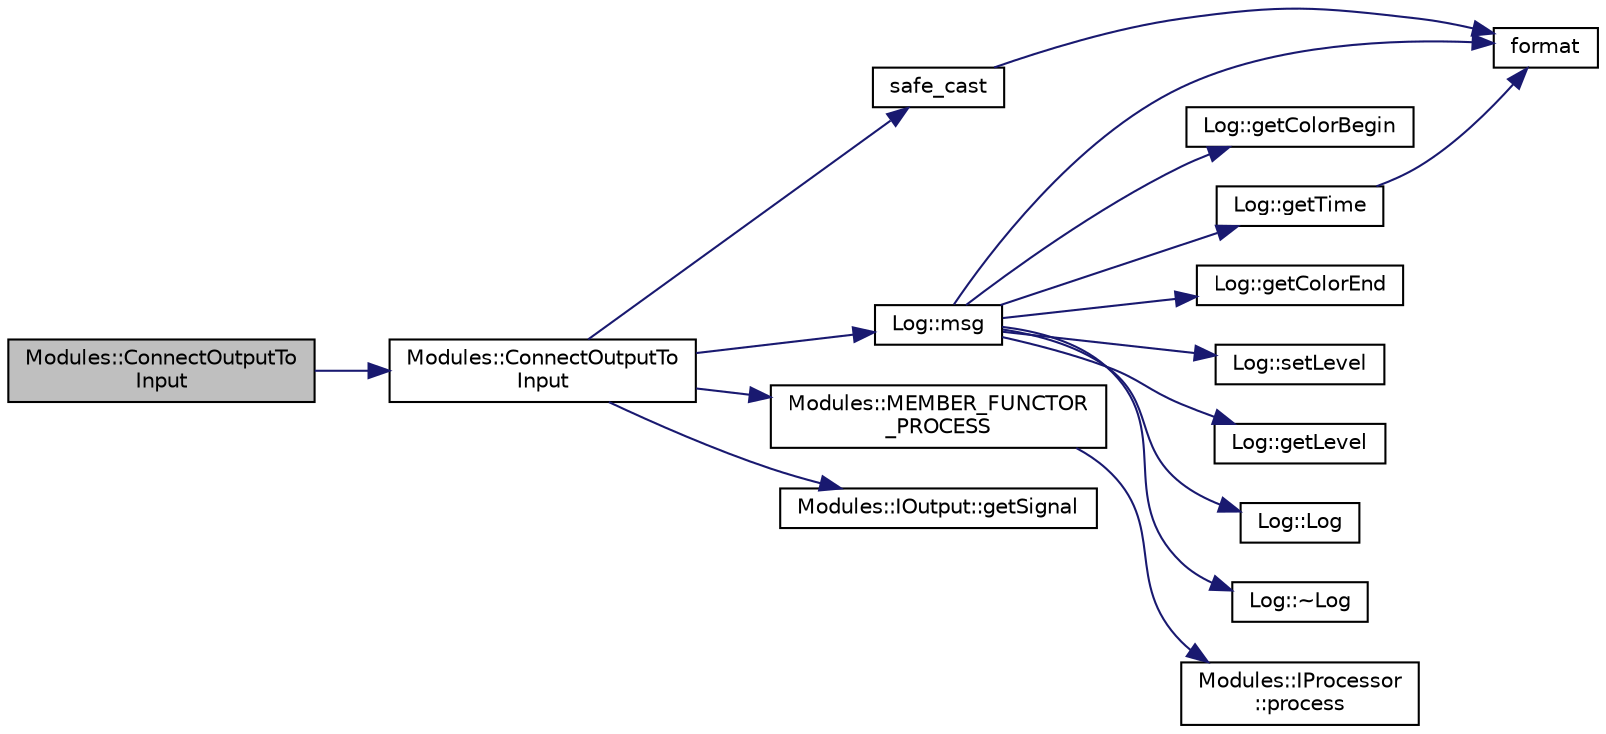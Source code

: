 digraph "Modules::ConnectOutputToInput"
{
 // INTERACTIVE_SVG=YES
  edge [fontname="Helvetica",fontsize="10",labelfontname="Helvetica",labelfontsize="10"];
  node [fontname="Helvetica",fontsize="10",shape=record];
  rankdir="LR";
  Node1 [label="Modules::ConnectOutputTo\lInput",height=0.2,width=0.4,color="black", fillcolor="grey75", style="filled", fontcolor="black"];
  Node1 -> Node2 [color="midnightblue",fontsize="10",style="solid",fontname="Helvetica"];
  Node2 [label="Modules::ConnectOutputTo\lInput",height=0.2,width=0.4,color="black", fillcolor="white", style="filled",URL="$namespace_modules.html#a38f082291cf893c9d56cf7402544632c"];
  Node2 -> Node3 [color="midnightblue",fontsize="10",style="solid",fontname="Helvetica"];
  Node3 [label="safe_cast",height=0.2,width=0.4,color="black", fillcolor="white", style="filled",URL="$tools_8hpp.html#ad0cd9d62cdc4d8ad0ad279bc6b8d5dc2"];
  Node3 -> Node4 [color="midnightblue",fontsize="10",style="solid",fontname="Helvetica"];
  Node4 [label="format",height=0.2,width=0.4,color="black", fillcolor="white", style="filled",URL="$format_8hpp.html#a3aca22086b5c6398b980286ac7dd89ad"];
  Node2 -> Node5 [color="midnightblue",fontsize="10",style="solid",fontname="Helvetica"];
  Node5 [label="Log::msg",height=0.2,width=0.4,color="black", fillcolor="white", style="filled",URL="$class_log.html#a84056ae8f88a105f7b5fa3770f2f15d8"];
  Node5 -> Node6 [color="midnightblue",fontsize="10",style="solid",fontname="Helvetica"];
  Node6 [label="Log::getColorBegin",height=0.2,width=0.4,color="black", fillcolor="white", style="filled",URL="$class_log.html#a00080fae9f969e7c3eff2f40c7211cb3"];
  Node5 -> Node7 [color="midnightblue",fontsize="10",style="solid",fontname="Helvetica"];
  Node7 [label="Log::getTime",height=0.2,width=0.4,color="black", fillcolor="white", style="filled",URL="$class_log.html#a1e8efa09c5b342ba1f9ba6d13811fa14"];
  Node7 -> Node4 [color="midnightblue",fontsize="10",style="solid",fontname="Helvetica"];
  Node5 -> Node4 [color="midnightblue",fontsize="10",style="solid",fontname="Helvetica"];
  Node5 -> Node8 [color="midnightblue",fontsize="10",style="solid",fontname="Helvetica"];
  Node8 [label="Log::getColorEnd",height=0.2,width=0.4,color="black", fillcolor="white", style="filled",URL="$class_log.html#a1a3e0507d4f5f0486dc7fa8d98954941"];
  Node5 -> Node9 [color="midnightblue",fontsize="10",style="solid",fontname="Helvetica"];
  Node9 [label="Log::setLevel",height=0.2,width=0.4,color="black", fillcolor="white", style="filled",URL="$class_log.html#a64a94fff24e5ed45a1d627d3709b6e52"];
  Node5 -> Node10 [color="midnightblue",fontsize="10",style="solid",fontname="Helvetica"];
  Node10 [label="Log::getLevel",height=0.2,width=0.4,color="black", fillcolor="white", style="filled",URL="$class_log.html#a8def54b27ed38887e1fd074c2ea18a82"];
  Node5 -> Node11 [color="midnightblue",fontsize="10",style="solid",fontname="Helvetica"];
  Node11 [label="Log::Log",height=0.2,width=0.4,color="black", fillcolor="white", style="filled",URL="$class_log.html#af6071a60aa52b6c1b511f99b4bc1b8fe"];
  Node5 -> Node12 [color="midnightblue",fontsize="10",style="solid",fontname="Helvetica"];
  Node12 [label="Log::~Log",height=0.2,width=0.4,color="black", fillcolor="white", style="filled",URL="$class_log.html#a0fbfda88fbee5027c89f6eb121059360"];
  Node2 -> Node13 [color="midnightblue",fontsize="10",style="solid",fontname="Helvetica"];
  Node13 [label="Modules::MEMBER_FUNCTOR\l_PROCESS",height=0.2,width=0.4,color="black", fillcolor="white", style="filled",URL="$namespace_modules.html#a1ef987b5b36ede32e890a38462b928c0"];
  Node13 -> Node14 [color="midnightblue",fontsize="10",style="solid",fontname="Helvetica"];
  Node14 [label="Modules::IProcessor\l::process",height=0.2,width=0.4,color="black", fillcolor="white", style="filled",URL="$struct_modules_1_1_i_processor.html#a82804b24509c58c050ea95cfbe8de3c7"];
  Node2 -> Node15 [color="midnightblue",fontsize="10",style="solid",fontname="Helvetica"];
  Node15 [label="Modules::IOutput::getSignal",height=0.2,width=0.4,color="black", fillcolor="white", style="filled",URL="$struct_modules_1_1_i_output.html#adbe2e1e43e0fa08e13b4878cf646a8b3"];
}
